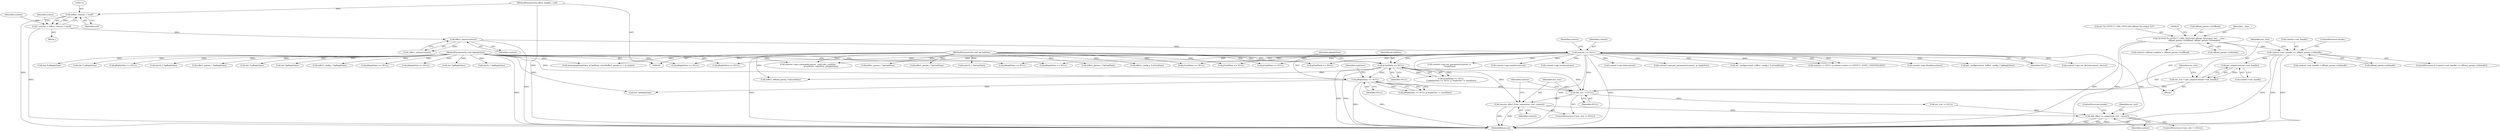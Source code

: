 digraph "0_Android_073a80800f341325932c66818ce4302b312909a4@API" {
"1000664" [label="(Call,remove_effect_from_output(out_ctxt, context))"];
"1000661" [label="(Call,out_ctxt != NULL)"];
"1000654" [label="(Call,out_ctxt = get_output(context->out_handle))"];
"1000656" [label="(Call,get_output(context->out_handle))"];
"1000646" [label="(Call,context->out_handle == offload_param->ioHandle)"];
"1000623" [label="(Call,ALOGV(\"%s EFFECT_CMD_OFFLOAD offload %d output %d\", __func__,\n              offload_param->isOffload, offload_param->ioHandle))"];
"1000596" [label="(Call,pCmdData == NULL)"];
"1000105" [label="(MethodParameterIn,void *pCmdData)"];
"1000135" [label="(Call,context == NULL)"];
"1000125" [label="(Call,effect_exists(context))"];
"1000110" [label="(Call,* context = (effect_context_t *)self)"];
"1000112" [label="(Call,(effect_context_t *)self)"];
"1000102" [label="(MethodParameterIn,effect_handle_t self)"];
"1000600" [label="(Call,pReplyData == NULL)"];
"1000107" [label="(MethodParameterIn,void *pReplyData)"];
"1000684" [label="(Call,add_effect_to_output(out_ctxt, context))"];
"1000412" [label="(Call,(effect_param_t *)pCmdData)"];
"1000140" [label="(Identifier,context)"];
"1000393" [label="(Call,pReplyData == NULL)"];
"1000685" [label="(Identifier,out_ctxt)"];
"1000136" [label="(Identifier,context)"];
"1000686" [label="(Identifier,context)"];
"1000664" [label="(Call,remove_effect_from_output(out_ctxt, context))"];
"1000202" [label="(Call,pReplyData == NULL)"];
"1000326" [label="(Call,pReplyData == NULL)"];
"1000470" [label="(Call,context->ops.get_parameter(context, p, replySize))"];
"1000114" [label="(Identifier,self)"];
"1000626" [label="(Call,offload_param->isOffload)"];
"1000135" [label="(Call,context == NULL)"];
"1000660" [label="(ControlStructure,if (out_ctxt != NULL))"];
"1000124" [label="(Call,!effect_exists(context))"];
"1000620" [label="(Call,(effect_offload_param_t*)pCmdData)"];
"1000221" [label="(Call,set_config(context, (effect_config_t *) pCmdData))"];
"1000370" [label="(Call,(int *)pReplyData)"];
"1000134" [label="(Call,context == NULL || context->state == EFFECT_STATE_UNINITIALIZED)"];
"1000105" [label="(MethodParameterIn,void *pCmdData)"];
"1000598" [label="(Identifier,NULL)"];
"1000646" [label="(Call,context->out_handle == offload_param->ioHandle)"];
"1000363" [label="(Call,context->ops.disable(context))"];
"1000125" [label="(Call,effect_exists(context))"];
"1000665" [label="(Identifier,out_ctxt)"];
"1000599" [label="(Call,pReplyData == NULL || *replySize != sizeof(int))"];
"1000570" [label="(Call,(uint32_t *)pCmdData)"];
"1000255" [label="(Call,get_config(context, (effect_config_t *)pReplyData))"];
"1000684" [label="(Call,add_effect_to_output(out_ctxt, context))"];
"1000223" [label="(Call,(effect_config_t *) pCmdData)"];
"1000605" [label="(Identifier,replySize)"];
"1000661" [label="(Call,out_ctxt != NULL)"];
"1000517" [label="(Call,(int32_t *)pReplyData)"];
"1000662" [label="(Identifier,out_ctxt)"];
"1000634" [label="(Call,(int *)pReplyData)"];
"1000669" [label="(Identifier,context)"];
"1000185" [label="(Call,(int *) pReplyData)"];
"1000687" [label="(ControlStructure,break;)"];
"1000657" [label="(Call,context->out_handle)"];
"1000666" [label="(Identifier,context)"];
"1000602" [label="(Identifier,NULL)"];
"1000379" [label="(Call,pCmdData == NULL)"];
"1000111" [label="(Identifier,context)"];
"1000108" [label="(Block,)"];
"1000655" [label="(Identifier,out_ctxt)"];
"1000680" [label="(ControlStructure,if (out_ctxt != NULL))"];
"1000137" [label="(Identifier,NULL)"];
"1000601" [label="(Identifier,pReplyData)"];
"1000656" [label="(Call,get_output(context->out_handle))"];
"1000681" [label="(Call,out_ctxt != NULL)"];
"1000579" [label="(Call,context->ops.set_device(context, device))"];
"1000110" [label="(Call,* context = (effect_context_t *)self)"];
"1000479" [label="(Call,pCmdData == NULL)"];
"1000177" [label="(Call,(int *) pReplyData)"];
"1000663" [label="(Identifier,NULL)"];
"1000638" [label="(Call,context->offload_enabled = offload_param->isOffload)"];
"1000496" [label="(Call,pReplyData == NULL)"];
"1000102" [label="(MethodParameterIn,effect_handle_t self)"];
"1000667" [label="(Call,context->out_handle = offload_param->ioHandle)"];
"1000623" [label="(Call,ALOGV(\"%s EFFECT_CMD_OFFLOAD offload %d output %d\", __func__,\n              offload_param->isOffload, offload_param->ioHandle))"];
"1000112" [label="(Call,(effect_context_t *)self)"];
"1000647" [label="(Call,context->out_handle)"];
"1000230" [label="(Call,pReplyData == NULL)"];
"1000535" [label="(Call,(int32_t *)pReplyData)"];
"1000654" [label="(Call,out_ctxt = get_output(context->out_handle))"];
"1000118" [label="(Identifier,status)"];
"1000587" [label="(Block,)"];
"1000625" [label="(Identifier,__func__)"];
"1000461" [label="(Call,(effect_param_t *)pReplyData)"];
"1000449" [label="(Call,memcpy(pReplyData, pCmdData, sizeof(effect_param_t) + q->psize))"];
"1000701" [label="(Call,context->ops.command(context, cmdCode, cmdSize,\n                                          pCmdData, replySize, pReplyData))"];
"1000107" [label="(MethodParameterIn,void *pReplyData)"];
"1000538" [label="(Call,context->ops.set_parameter(context, p,\n *replySize))"];
"1000126" [label="(Identifier,context)"];
"1000218" [label="(Call,(int *) pReplyData)"];
"1000155" [label="(Call,pReplyData == NULL)"];
"1000524" [label="(Call,(effect_param_t *)pCmdData)"];
"1000597" [label="(Identifier,pCmdData)"];
"1000311" [label="(Call,context->ops.enable(context))"];
"1000318" [label="(Call,(int *)pReplyData)"];
"1000650" [label="(Call,offload_param->ioHandle)"];
"1000551" [label="(Call,pCmdData == NULL)"];
"1000595" [label="(Call,pCmdData == NULL\n || pReplyData == NULL || *replySize != sizeof(int))"];
"1000268" [label="(Call,context->ops.reset(context))"];
"1000257" [label="(Call,(effect_config_t *)pReplyData)"];
"1000624" [label="(Literal,\"%s EFFECT_CMD_OFFLOAD offload %d output %d\")"];
"1000596" [label="(Call,pCmdData == NULL)"];
"1000600" [label="(Call,pReplyData == NULL)"];
"1000645" [label="(ControlStructure,if (context->out_handle == offload_param->ioHandle))"];
"1000629" [label="(Call,offload_param->ioHandle)"];
"1000446" [label="(Call,(effect_param_t *)pCmdData)"];
"1000653" [label="(ControlStructure,break;)"];
"1000180" [label="(Call,context->ops.init(context))"];
"1000193" [label="(Call,pCmdData == NULL)"];
"1000725" [label="(MethodReturn,int)"];
"1000274" [label="(Call,pReplyData == NULL)"];
"1000664" -> "1000660"  [label="AST: "];
"1000664" -> "1000666"  [label="CFG: "];
"1000665" -> "1000664"  [label="AST: "];
"1000666" -> "1000664"  [label="AST: "];
"1000669" -> "1000664"  [label="CFG: "];
"1000664" -> "1000725"  [label="DDG: "];
"1000664" -> "1000725"  [label="DDG: "];
"1000661" -> "1000664"  [label="DDG: "];
"1000135" -> "1000664"  [label="DDG: "];
"1000664" -> "1000684"  [label="DDG: "];
"1000661" -> "1000660"  [label="AST: "];
"1000661" -> "1000663"  [label="CFG: "];
"1000662" -> "1000661"  [label="AST: "];
"1000663" -> "1000661"  [label="AST: "];
"1000665" -> "1000661"  [label="CFG: "];
"1000669" -> "1000661"  [label="CFG: "];
"1000654" -> "1000661"  [label="DDG: "];
"1000596" -> "1000661"  [label="DDG: "];
"1000600" -> "1000661"  [label="DDG: "];
"1000135" -> "1000661"  [label="DDG: "];
"1000661" -> "1000681"  [label="DDG: "];
"1000654" -> "1000587"  [label="AST: "];
"1000654" -> "1000656"  [label="CFG: "];
"1000655" -> "1000654"  [label="AST: "];
"1000656" -> "1000654"  [label="AST: "];
"1000662" -> "1000654"  [label="CFG: "];
"1000656" -> "1000654"  [label="DDG: "];
"1000656" -> "1000657"  [label="CFG: "];
"1000657" -> "1000656"  [label="AST: "];
"1000646" -> "1000656"  [label="DDG: "];
"1000646" -> "1000645"  [label="AST: "];
"1000646" -> "1000650"  [label="CFG: "];
"1000647" -> "1000646"  [label="AST: "];
"1000650" -> "1000646"  [label="AST: "];
"1000653" -> "1000646"  [label="CFG: "];
"1000655" -> "1000646"  [label="CFG: "];
"1000646" -> "1000725"  [label="DDG: "];
"1000646" -> "1000725"  [label="DDG: "];
"1000646" -> "1000725"  [label="DDG: "];
"1000623" -> "1000646"  [label="DDG: "];
"1000646" -> "1000667"  [label="DDG: "];
"1000623" -> "1000587"  [label="AST: "];
"1000623" -> "1000629"  [label="CFG: "];
"1000624" -> "1000623"  [label="AST: "];
"1000625" -> "1000623"  [label="AST: "];
"1000626" -> "1000623"  [label="AST: "];
"1000629" -> "1000623"  [label="AST: "];
"1000635" -> "1000623"  [label="CFG: "];
"1000623" -> "1000725"  [label="DDG: "];
"1000623" -> "1000725"  [label="DDG: "];
"1000623" -> "1000638"  [label="DDG: "];
"1000596" -> "1000595"  [label="AST: "];
"1000596" -> "1000598"  [label="CFG: "];
"1000597" -> "1000596"  [label="AST: "];
"1000598" -> "1000596"  [label="AST: "];
"1000601" -> "1000596"  [label="CFG: "];
"1000595" -> "1000596"  [label="CFG: "];
"1000596" -> "1000725"  [label="DDG: "];
"1000596" -> "1000725"  [label="DDG: "];
"1000596" -> "1000595"  [label="DDG: "];
"1000596" -> "1000595"  [label="DDG: "];
"1000105" -> "1000596"  [label="DDG: "];
"1000135" -> "1000596"  [label="DDG: "];
"1000596" -> "1000600"  [label="DDG: "];
"1000596" -> "1000620"  [label="DDG: "];
"1000105" -> "1000101"  [label="AST: "];
"1000105" -> "1000725"  [label="DDG: "];
"1000105" -> "1000193"  [label="DDG: "];
"1000105" -> "1000223"  [label="DDG: "];
"1000105" -> "1000379"  [label="DDG: "];
"1000105" -> "1000412"  [label="DDG: "];
"1000105" -> "1000446"  [label="DDG: "];
"1000105" -> "1000449"  [label="DDG: "];
"1000105" -> "1000479"  [label="DDG: "];
"1000105" -> "1000524"  [label="DDG: "];
"1000105" -> "1000551"  [label="DDG: "];
"1000105" -> "1000570"  [label="DDG: "];
"1000105" -> "1000620"  [label="DDG: "];
"1000105" -> "1000701"  [label="DDG: "];
"1000135" -> "1000134"  [label="AST: "];
"1000135" -> "1000137"  [label="CFG: "];
"1000136" -> "1000135"  [label="AST: "];
"1000137" -> "1000135"  [label="AST: "];
"1000140" -> "1000135"  [label="CFG: "];
"1000134" -> "1000135"  [label="CFG: "];
"1000135" -> "1000725"  [label="DDG: "];
"1000135" -> "1000725"  [label="DDG: "];
"1000135" -> "1000134"  [label="DDG: "];
"1000135" -> "1000134"  [label="DDG: "];
"1000125" -> "1000135"  [label="DDG: "];
"1000135" -> "1000155"  [label="DDG: "];
"1000135" -> "1000180"  [label="DDG: "];
"1000135" -> "1000193"  [label="DDG: "];
"1000135" -> "1000221"  [label="DDG: "];
"1000135" -> "1000230"  [label="DDG: "];
"1000135" -> "1000255"  [label="DDG: "];
"1000135" -> "1000268"  [label="DDG: "];
"1000135" -> "1000274"  [label="DDG: "];
"1000135" -> "1000311"  [label="DDG: "];
"1000135" -> "1000326"  [label="DDG: "];
"1000135" -> "1000363"  [label="DDG: "];
"1000135" -> "1000379"  [label="DDG: "];
"1000135" -> "1000470"  [label="DDG: "];
"1000135" -> "1000479"  [label="DDG: "];
"1000135" -> "1000538"  [label="DDG: "];
"1000135" -> "1000551"  [label="DDG: "];
"1000135" -> "1000579"  [label="DDG: "];
"1000135" -> "1000684"  [label="DDG: "];
"1000135" -> "1000701"  [label="DDG: "];
"1000125" -> "1000124"  [label="AST: "];
"1000125" -> "1000126"  [label="CFG: "];
"1000126" -> "1000125"  [label="AST: "];
"1000124" -> "1000125"  [label="CFG: "];
"1000125" -> "1000725"  [label="DDG: "];
"1000125" -> "1000124"  [label="DDG: "];
"1000110" -> "1000125"  [label="DDG: "];
"1000110" -> "1000108"  [label="AST: "];
"1000110" -> "1000112"  [label="CFG: "];
"1000111" -> "1000110"  [label="AST: "];
"1000112" -> "1000110"  [label="AST: "];
"1000118" -> "1000110"  [label="CFG: "];
"1000110" -> "1000725"  [label="DDG: "];
"1000112" -> "1000110"  [label="DDG: "];
"1000112" -> "1000114"  [label="CFG: "];
"1000113" -> "1000112"  [label="AST: "];
"1000114" -> "1000112"  [label="AST: "];
"1000112" -> "1000725"  [label="DDG: "];
"1000102" -> "1000112"  [label="DDG: "];
"1000102" -> "1000101"  [label="AST: "];
"1000102" -> "1000725"  [label="DDG: "];
"1000600" -> "1000599"  [label="AST: "];
"1000600" -> "1000602"  [label="CFG: "];
"1000601" -> "1000600"  [label="AST: "];
"1000602" -> "1000600"  [label="AST: "];
"1000605" -> "1000600"  [label="CFG: "];
"1000599" -> "1000600"  [label="CFG: "];
"1000600" -> "1000725"  [label="DDG: "];
"1000600" -> "1000725"  [label="DDG: "];
"1000600" -> "1000599"  [label="DDG: "];
"1000600" -> "1000599"  [label="DDG: "];
"1000107" -> "1000600"  [label="DDG: "];
"1000600" -> "1000634"  [label="DDG: "];
"1000107" -> "1000101"  [label="AST: "];
"1000107" -> "1000725"  [label="DDG: "];
"1000107" -> "1000155"  [label="DDG: "];
"1000107" -> "1000177"  [label="DDG: "];
"1000107" -> "1000185"  [label="DDG: "];
"1000107" -> "1000202"  [label="DDG: "];
"1000107" -> "1000218"  [label="DDG: "];
"1000107" -> "1000230"  [label="DDG: "];
"1000107" -> "1000257"  [label="DDG: "];
"1000107" -> "1000274"  [label="DDG: "];
"1000107" -> "1000318"  [label="DDG: "];
"1000107" -> "1000326"  [label="DDG: "];
"1000107" -> "1000370"  [label="DDG: "];
"1000107" -> "1000393"  [label="DDG: "];
"1000107" -> "1000449"  [label="DDG: "];
"1000107" -> "1000461"  [label="DDG: "];
"1000107" -> "1000496"  [label="DDG: "];
"1000107" -> "1000517"  [label="DDG: "];
"1000107" -> "1000535"  [label="DDG: "];
"1000107" -> "1000634"  [label="DDG: "];
"1000107" -> "1000701"  [label="DDG: "];
"1000684" -> "1000680"  [label="AST: "];
"1000684" -> "1000686"  [label="CFG: "];
"1000685" -> "1000684"  [label="AST: "];
"1000686" -> "1000684"  [label="AST: "];
"1000687" -> "1000684"  [label="CFG: "];
"1000684" -> "1000725"  [label="DDG: "];
"1000684" -> "1000725"  [label="DDG: "];
"1000684" -> "1000725"  [label="DDG: "];
"1000681" -> "1000684"  [label="DDG: "];
}
